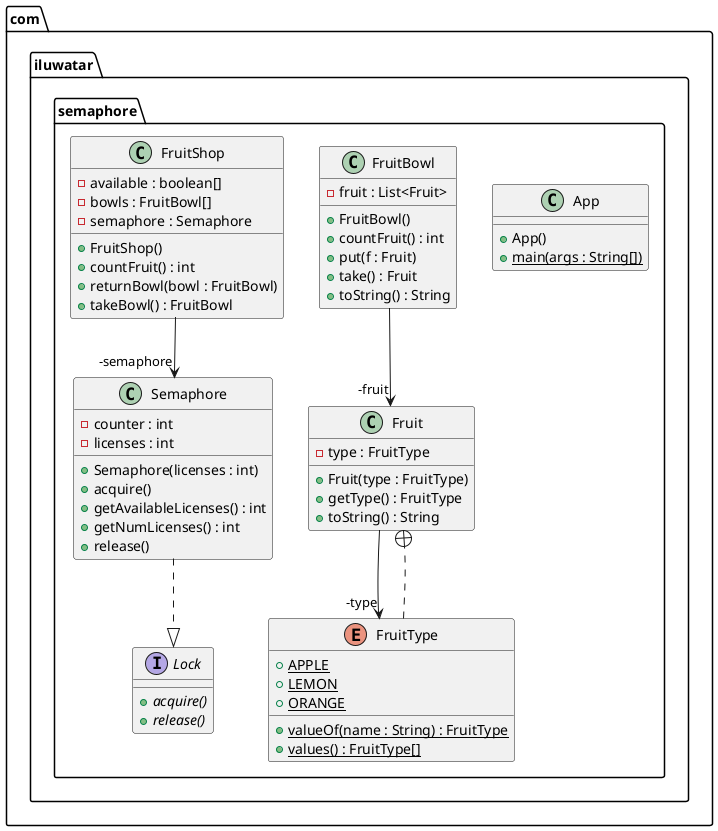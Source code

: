 @startuml
package com.iluwatar.semaphore {
  class App {
    + App()
    + main(args : String[]) {static}
  }
  class Fruit {
    - type : FruitType
    + Fruit(type : FruitType)
    + getType() : FruitType
    + toString() : String
  }
  enum FruitType {
    + APPLE {static}
    + LEMON {static}
    + ORANGE {static}
    + valueOf(name : String) : FruitType {static}
    + values() : FruitType[] {static}
  }
  class FruitBowl {
    - fruit : List<Fruit>
    + FruitBowl()
    + countFruit() : int
    + put(f : Fruit)
    + take() : Fruit
    + toString() : String
  }
  class FruitShop {
    - available : boolean[]
    - bowls : FruitBowl[]
    - semaphore : Semaphore
    + FruitShop()
    + countFruit() : int
    + returnBowl(bowl : FruitBowl)
    + takeBowl() : FruitBowl
  }
  interface Lock {
    + acquire() {abstract}
    + release() {abstract}
  }
  class Semaphore {
    - counter : int
    - licenses : int
    + Semaphore(licenses : int)
    + acquire()
    + getAvailableLicenses() : int
    + getNumLicenses() : int
    + release()
  }
}
FruitType ..+ Fruit
Fruit -->  "-type" FruitType
FruitShop -->  "-semaphore" Semaphore
FruitBowl -->  "-fruit" Fruit
Semaphore ..|> Lock 
@enduml